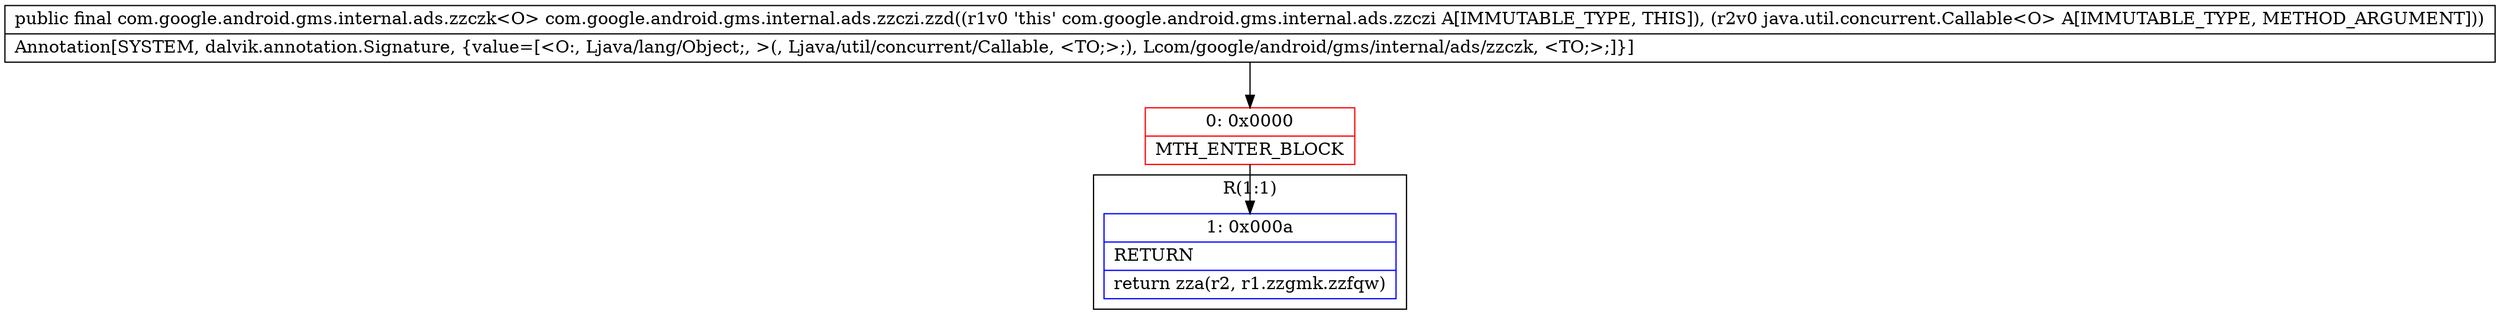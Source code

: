 digraph "CFG forcom.google.android.gms.internal.ads.zzczi.zzd(Ljava\/util\/concurrent\/Callable;)Lcom\/google\/android\/gms\/internal\/ads\/zzczk;" {
subgraph cluster_Region_414322734 {
label = "R(1:1)";
node [shape=record,color=blue];
Node_1 [shape=record,label="{1\:\ 0x000a|RETURN\l|return zza(r2, r1.zzgmk.zzfqw)\l}"];
}
Node_0 [shape=record,color=red,label="{0\:\ 0x0000|MTH_ENTER_BLOCK\l}"];
MethodNode[shape=record,label="{public final com.google.android.gms.internal.ads.zzczk\<O\> com.google.android.gms.internal.ads.zzczi.zzd((r1v0 'this' com.google.android.gms.internal.ads.zzczi A[IMMUTABLE_TYPE, THIS]), (r2v0 java.util.concurrent.Callable\<O\> A[IMMUTABLE_TYPE, METHOD_ARGUMENT]))  | Annotation[SYSTEM, dalvik.annotation.Signature, \{value=[\<O:, Ljava\/lang\/Object;, \>(, Ljava\/util\/concurrent\/Callable, \<TO;\>;), Lcom\/google\/android\/gms\/internal\/ads\/zzczk, \<TO;\>;]\}]\l}"];
MethodNode -> Node_0;
Node_0 -> Node_1;
}

